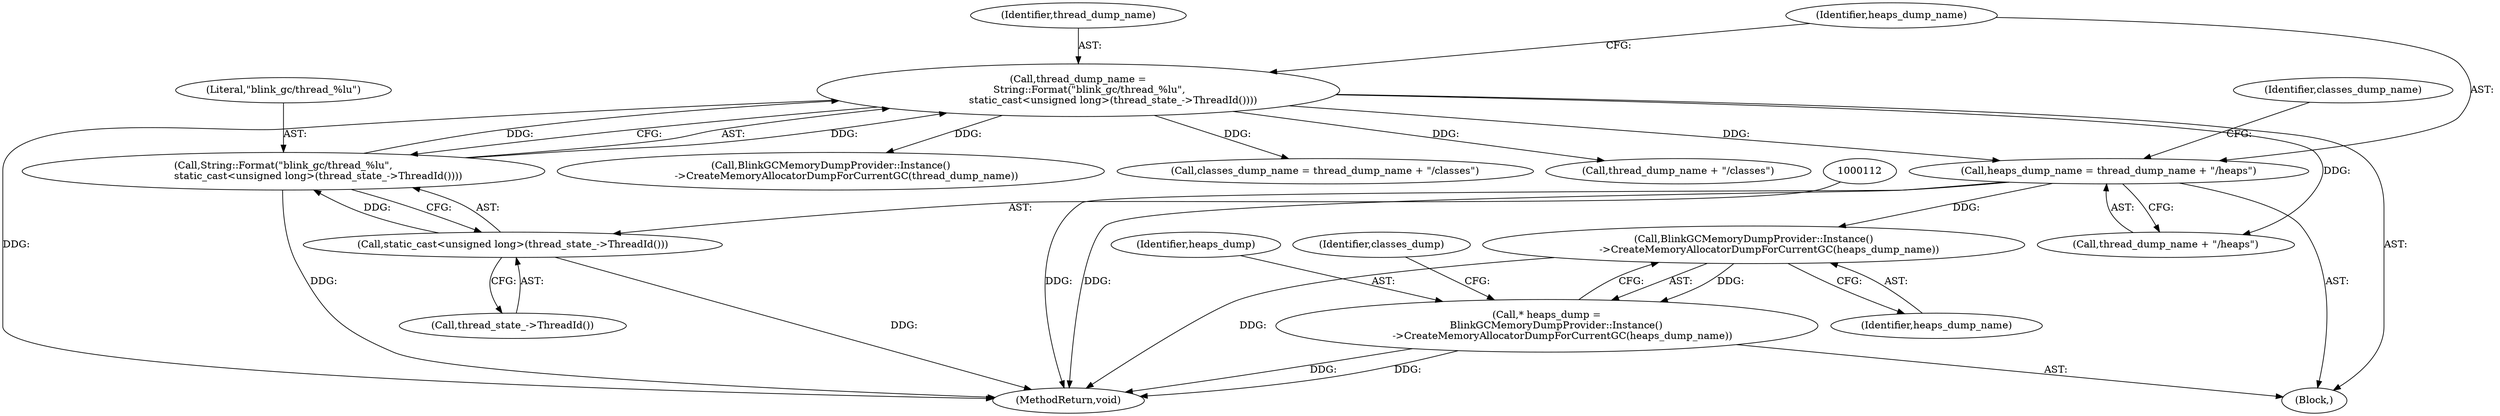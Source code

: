 digraph "0_Chrome_20b65d00ca3d8696430e22efad7485366f8c3a21_2@API" {
"1000115" [label="(Call,heaps_dump_name = thread_dump_name + \"/heaps\")"];
"1000107" [label="(Call,thread_dump_name =\n       String::Format(\"blink_gc/thread_%lu\",\n                      static_cast<unsigned long>(thread_state_->ThreadId())))"];
"1000109" [label="(Call,String::Format(\"blink_gc/thread_%lu\",\n                      static_cast<unsigned long>(thread_state_->ThreadId())))"];
"1000111" [label="(Call,static_cast<unsigned long>(thread_state_->ThreadId()))"];
"1000255" [label="(Call,BlinkGCMemoryDumpProvider::Instance()\n          ->CreateMemoryAllocatorDumpForCurrentGC(heaps_dump_name))"];
"1000253" [label="(Call,* heaps_dump =\n      BlinkGCMemoryDumpProvider::Instance()\n          ->CreateMemoryAllocatorDumpForCurrentGC(heaps_dump_name))"];
"1000122" [label="(Identifier,classes_dump_name)"];
"1000256" [label="(Identifier,heaps_dump_name)"];
"1000117" [label="(Call,thread_dump_name + \"/heaps\")"];
"1000109" [label="(Call,String::Format(\"blink_gc/thread_%lu\",\n                      static_cast<unsigned long>(thread_state_->ThreadId())))"];
"1000111" [label="(Call,static_cast<unsigned long>(thread_state_->ThreadId()))"];
"1000110" [label="(Literal,\"blink_gc/thread_%lu\")"];
"1000113" [label="(Call,thread_state_->ThreadId())"];
"1000108" [label="(Identifier,thread_dump_name)"];
"1000107" [label="(Call,thread_dump_name =\n       String::Format(\"blink_gc/thread_%lu\",\n                      static_cast<unsigned long>(thread_state_->ThreadId())))"];
"1000265" [label="(MethodReturn,void)"];
"1000255" [label="(Call,BlinkGCMemoryDumpProvider::Instance()\n          ->CreateMemoryAllocatorDumpForCurrentGC(heaps_dump_name))"];
"1000102" [label="(Block,)"];
"1000116" [label="(Identifier,heaps_dump_name)"];
"1000253" [label="(Call,* heaps_dump =\n      BlinkGCMemoryDumpProvider::Instance()\n          ->CreateMemoryAllocatorDumpForCurrentGC(heaps_dump_name))"];
"1000115" [label="(Call,heaps_dump_name = thread_dump_name + \"/heaps\")"];
"1000234" [label="(Call,BlinkGCMemoryDumpProvider::Instance()\n          ->CreateMemoryAllocatorDumpForCurrentGC(thread_dump_name))"];
"1000259" [label="(Identifier,classes_dump)"];
"1000121" [label="(Call,classes_dump_name = thread_dump_name + \"/classes\")"];
"1000123" [label="(Call,thread_dump_name + \"/classes\")"];
"1000254" [label="(Identifier,heaps_dump)"];
"1000115" -> "1000102"  [label="AST: "];
"1000115" -> "1000117"  [label="CFG: "];
"1000116" -> "1000115"  [label="AST: "];
"1000117" -> "1000115"  [label="AST: "];
"1000122" -> "1000115"  [label="CFG: "];
"1000115" -> "1000265"  [label="DDG: "];
"1000115" -> "1000265"  [label="DDG: "];
"1000107" -> "1000115"  [label="DDG: "];
"1000115" -> "1000255"  [label="DDG: "];
"1000107" -> "1000102"  [label="AST: "];
"1000107" -> "1000109"  [label="CFG: "];
"1000108" -> "1000107"  [label="AST: "];
"1000109" -> "1000107"  [label="AST: "];
"1000116" -> "1000107"  [label="CFG: "];
"1000107" -> "1000265"  [label="DDG: "];
"1000109" -> "1000107"  [label="DDG: "];
"1000109" -> "1000107"  [label="DDG: "];
"1000107" -> "1000117"  [label="DDG: "];
"1000107" -> "1000121"  [label="DDG: "];
"1000107" -> "1000123"  [label="DDG: "];
"1000107" -> "1000234"  [label="DDG: "];
"1000109" -> "1000111"  [label="CFG: "];
"1000110" -> "1000109"  [label="AST: "];
"1000111" -> "1000109"  [label="AST: "];
"1000109" -> "1000265"  [label="DDG: "];
"1000111" -> "1000109"  [label="DDG: "];
"1000111" -> "1000113"  [label="CFG: "];
"1000112" -> "1000111"  [label="AST: "];
"1000113" -> "1000111"  [label="AST: "];
"1000111" -> "1000265"  [label="DDG: "];
"1000255" -> "1000253"  [label="AST: "];
"1000255" -> "1000256"  [label="CFG: "];
"1000256" -> "1000255"  [label="AST: "];
"1000253" -> "1000255"  [label="CFG: "];
"1000255" -> "1000265"  [label="DDG: "];
"1000255" -> "1000253"  [label="DDG: "];
"1000253" -> "1000102"  [label="AST: "];
"1000254" -> "1000253"  [label="AST: "];
"1000259" -> "1000253"  [label="CFG: "];
"1000253" -> "1000265"  [label="DDG: "];
"1000253" -> "1000265"  [label="DDG: "];
}
